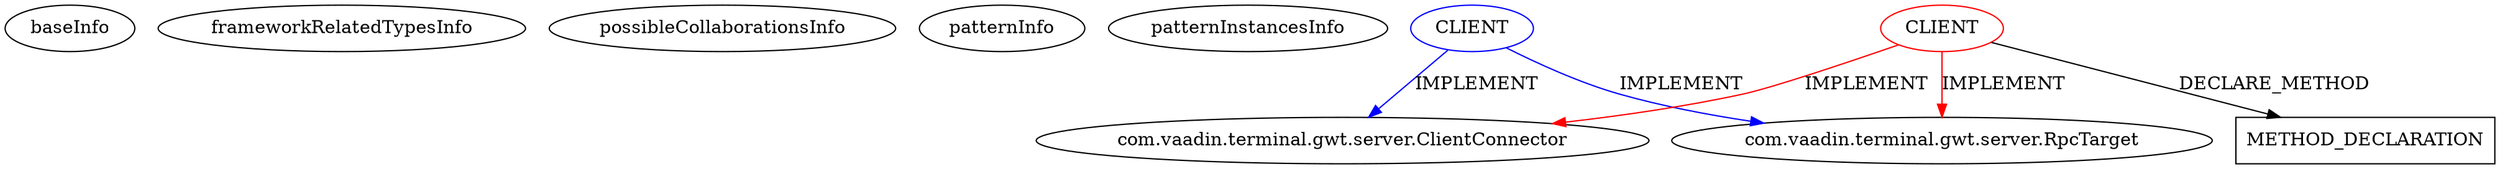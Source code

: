 digraph {
baseInfo[graphId=2023,category="pattern",isAnonymous=false,possibleRelation=false]
frameworkRelatedTypesInfo[0="com.vaadin.terminal.gwt.server.ClientConnector",1="com.vaadin.terminal.gwt.server.RpcTarget"]
possibleCollaborationsInfo[]
patternInfo[frequency=2.0,patternRootClient=0]
patternInstancesInfo[0="Peppe-Depot~/Peppe-Depot/Depot-master/src/com/jensjansson/depot/DepotRoot.java~DepotRoot~380",1="Peppe-Depot~/Peppe-Depot/Depot-master/src/com/jensjansson/depot/Depot.java~Depot~378"]
1[label="com.vaadin.terminal.gwt.server.ClientConnector",vertexType="FRAMEWORK_INTERFACE_TYPE",isFrameworkType=false]
13[label="CLIENT",vertexType="REFERENCE_CLIENT_CLASS_DECLARATION",isFrameworkType=false,color=blue]
0[label="CLIENT",vertexType="ROOT_CLIENT_CLASS_DECLARATION",isFrameworkType=false,color=red]
2[label="com.vaadin.terminal.gwt.server.RpcTarget",vertexType="FRAMEWORK_INTERFACE_TYPE",isFrameworkType=false]
34[label="METHOD_DECLARATION",vertexType="CLIENT_METHOD_DECLARATION",isFrameworkType=false,shape=box]
0->1[label="IMPLEMENT",color=red]
13->1[label="IMPLEMENT",color=blue]
0->34[label="DECLARE_METHOD"]
0->2[label="IMPLEMENT",color=red]
13->2[label="IMPLEMENT",color=blue]
}

